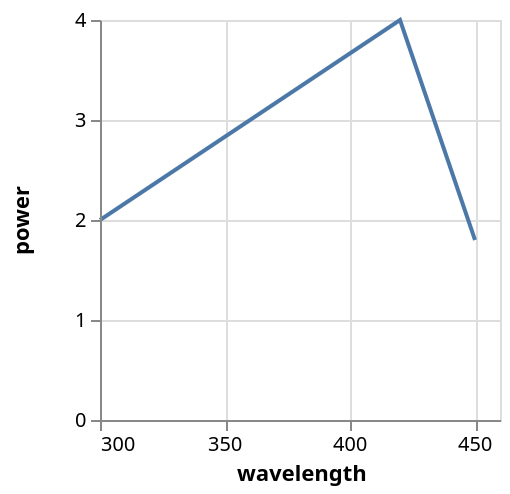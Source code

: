 {
  "$schema": "https://vega.github.io/schema/vega/v3.json",
  "autosize": "pad",
  "padding": 5,
  "width": 200,
  "height": 200,
  "style": "cell",
  "data": [
    {
      "name": "source_0",
      "values": [
        {"wavelength": 250, "power": 1},
        {"wavelength": 300, "power": 2},
        {"wavelength": 420, "power": 4},
        {"wavelength": 450, "power": 1.8},
        {"wavelength": 500, "power": 1.1}
      ]
    },
    {
      "name": "data_0",
      "source": "source_0",
      "transform": [
        {
          "type": "formula",
          "expr": "toNumber(datum[\"wavelength\"])",
          "as": "wavelength"
        },
        {
          "type": "formula",
          "expr": "toNumber(datum[\"power\"])",
          "as": "power"
        },
        {"type": "filter", "expr": "inrange(datum[\"wavelength\"], [300, 450])"}
      ]
    }
  ],
  "marks": [
    {
      "name": "marks",
      "type": "line",
      "style": ["line"],
      "sort": {"field": "datum[\"wavelength\"]", "order": "descending"},
      "from": {"data": "data_0"},
      "encode": {
        "update": {
          "stroke": {"value": "#4c78a8"},
          "x": {"scale": "x", "field": "wavelength"},
          "y": {"scale": "y", "field": "power"},
          "defined": {
            "signal": "datum[\"wavelength\"] !== null && !isNaN(datum[\"wavelength\"]) && datum[\"power\"] !== null && !isNaN(datum[\"power\"])"
          }
        }
      }
    }
  ],
  "scales": [
    {
      "name": "x",
      "type": "linear",
      "domain": [300, 450],
      "range": [0, {"signal": "width"}],
      "nice": true,
      "zero": false
    },
    {
      "name": "y",
      "type": "linear",
      "domain": {"data": "data_0", "field": "power"},
      "range": [{"signal": "height"}, 0],
      "nice": true,
      "zero": true
    }
  ],
  "axes": [
    {
      "scale": "x",
      "orient": "bottom",
      "grid": false,
      "title": "wavelength",
      "labelFlush": true,
      "labelOverlap": true,
      "tickCount": {"signal": "ceil(width/40)"},
      "zindex": 1
    },
    {
      "scale": "x",
      "orient": "bottom",
      "grid": true,
      "tickCount": {"signal": "ceil(width/40)"},
      "gridScale": "y",
      "domain": false,
      "labels": false,
      "maxExtent": 0,
      "minExtent": 0,
      "ticks": false,
      "zindex": 0
    },
    {
      "scale": "y",
      "orient": "left",
      "grid": false,
      "title": "power",
      "labelOverlap": true,
      "tickCount": {"signal": "ceil(height/40)"},
      "zindex": 1
    },
    {
      "scale": "y",
      "orient": "left",
      "grid": true,
      "tickCount": {"signal": "ceil(height/40)"},
      "gridScale": "x",
      "domain": false,
      "labels": false,
      "maxExtent": 0,
      "minExtent": 0,
      "ticks": false,
      "zindex": 0
    }
  ],
  "config": {"axisY": {"minExtent": 30}}
}
